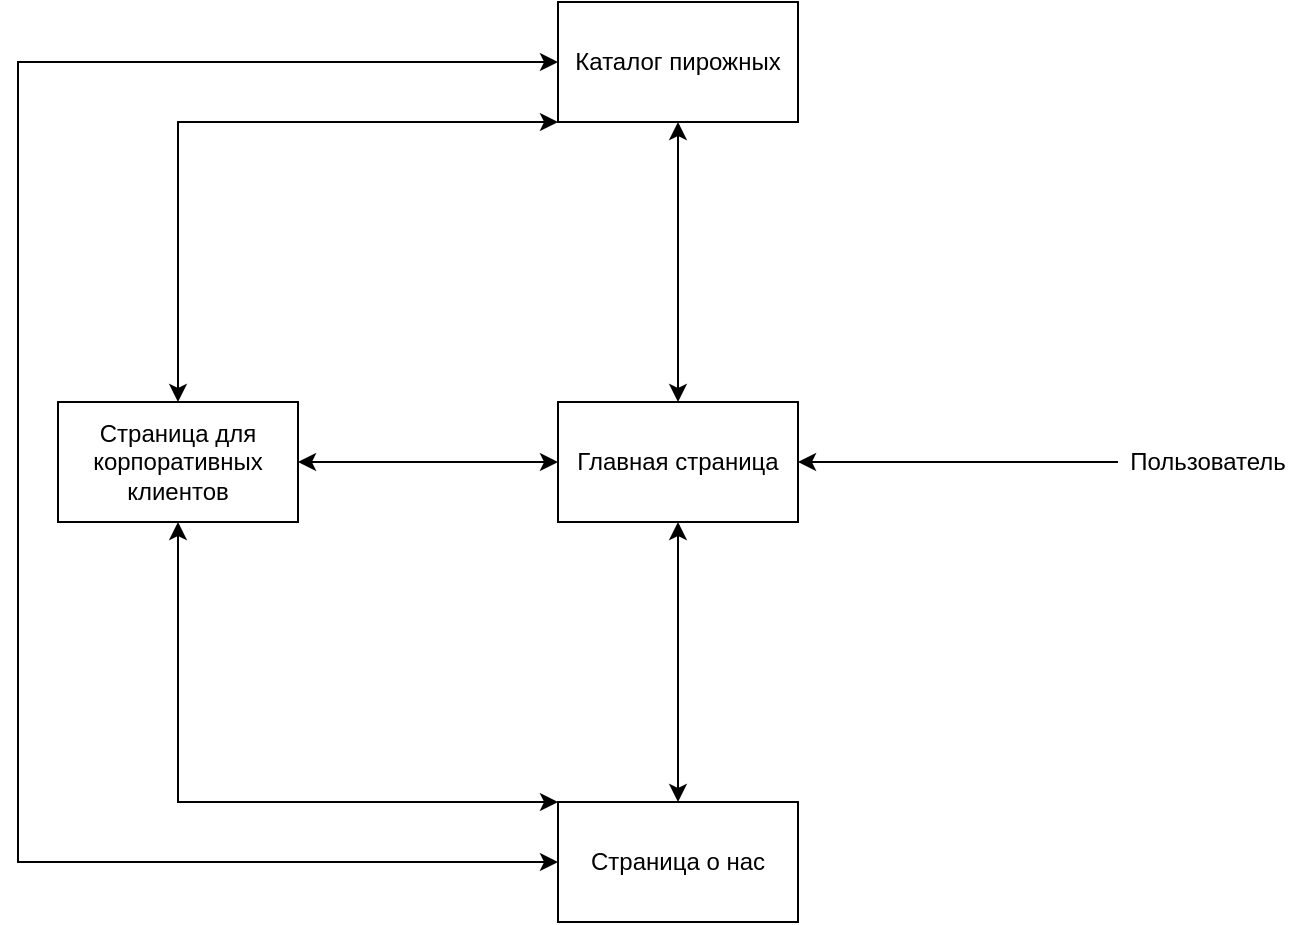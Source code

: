 <mxfile version="24.4.4" type="github">
  <diagram name="Страница — 1" id="10z4Rp_QNYZS6uBOhgoi">
    <mxGraphModel dx="1009" dy="586" grid="1" gridSize="10" guides="1" tooltips="1" connect="1" arrows="1" fold="1" page="1" pageScale="1" pageWidth="827" pageHeight="1169" math="0" shadow="0">
      <root>
        <mxCell id="0" />
        <mxCell id="1" parent="0" />
        <mxCell id="4CwqNNEqWvBx9ExwC8Ai-10" style="edgeStyle=orthogonalEdgeStyle;rounded=0;orthogonalLoop=1;jettySize=auto;html=1;entryX=0.5;entryY=1;entryDx=0;entryDy=0;startArrow=classic;startFill=1;" edge="1" parent="1" source="4CwqNNEqWvBx9ExwC8Ai-1" target="4CwqNNEqWvBx9ExwC8Ai-7">
          <mxGeometry relative="1" as="geometry" />
        </mxCell>
        <mxCell id="4CwqNNEqWvBx9ExwC8Ai-11" style="edgeStyle=orthogonalEdgeStyle;rounded=0;orthogonalLoop=1;jettySize=auto;html=1;entryX=1;entryY=0.5;entryDx=0;entryDy=0;startArrow=classic;startFill=1;" edge="1" parent="1" source="4CwqNNEqWvBx9ExwC8Ai-1" target="4CwqNNEqWvBx9ExwC8Ai-6">
          <mxGeometry relative="1" as="geometry" />
        </mxCell>
        <mxCell id="4CwqNNEqWvBx9ExwC8Ai-15" style="edgeStyle=orthogonalEdgeStyle;rounded=0;orthogonalLoop=1;jettySize=auto;html=1;entryX=0.5;entryY=0;entryDx=0;entryDy=0;startArrow=classic;startFill=1;" edge="1" parent="1" source="4CwqNNEqWvBx9ExwC8Ai-1" target="4CwqNNEqWvBx9ExwC8Ai-2">
          <mxGeometry relative="1" as="geometry" />
        </mxCell>
        <mxCell id="4CwqNNEqWvBx9ExwC8Ai-1" value="Главная страница" style="rounded=0;whiteSpace=wrap;html=1;" vertex="1" parent="1">
          <mxGeometry x="300" y="260" width="120" height="60" as="geometry" />
        </mxCell>
        <mxCell id="4CwqNNEqWvBx9ExwC8Ai-2" value="Страница о нас" style="rounded=0;whiteSpace=wrap;html=1;" vertex="1" parent="1">
          <mxGeometry x="300" y="460" width="120" height="60" as="geometry" />
        </mxCell>
        <mxCell id="4CwqNNEqWvBx9ExwC8Ai-16" style="edgeStyle=orthogonalEdgeStyle;rounded=0;orthogonalLoop=1;jettySize=auto;html=1;entryX=0;entryY=1;entryDx=0;entryDy=0;startArrow=classic;startFill=1;" edge="1" parent="1" source="4CwqNNEqWvBx9ExwC8Ai-6" target="4CwqNNEqWvBx9ExwC8Ai-7">
          <mxGeometry relative="1" as="geometry">
            <Array as="points">
              <mxPoint x="110" y="120" />
            </Array>
          </mxGeometry>
        </mxCell>
        <mxCell id="4CwqNNEqWvBx9ExwC8Ai-17" style="edgeStyle=orthogonalEdgeStyle;rounded=0;orthogonalLoop=1;jettySize=auto;html=1;entryX=0;entryY=0;entryDx=0;entryDy=0;startArrow=classic;startFill=1;" edge="1" parent="1" source="4CwqNNEqWvBx9ExwC8Ai-6" target="4CwqNNEqWvBx9ExwC8Ai-2">
          <mxGeometry relative="1" as="geometry">
            <Array as="points">
              <mxPoint x="110" y="460" />
            </Array>
          </mxGeometry>
        </mxCell>
        <mxCell id="4CwqNNEqWvBx9ExwC8Ai-6" value="Страница для корпоративных клиентов" style="rounded=0;whiteSpace=wrap;html=1;" vertex="1" parent="1">
          <mxGeometry x="50" y="260" width="120" height="60" as="geometry" />
        </mxCell>
        <mxCell id="4CwqNNEqWvBx9ExwC8Ai-13" style="edgeStyle=orthogonalEdgeStyle;rounded=0;orthogonalLoop=1;jettySize=auto;html=1;entryX=0;entryY=0.5;entryDx=0;entryDy=0;startArrow=classic;startFill=1;" edge="1" parent="1" source="4CwqNNEqWvBx9ExwC8Ai-7" target="4CwqNNEqWvBx9ExwC8Ai-2">
          <mxGeometry relative="1" as="geometry">
            <Array as="points">
              <mxPoint x="30" y="90" />
              <mxPoint x="30" y="490" />
            </Array>
          </mxGeometry>
        </mxCell>
        <mxCell id="4CwqNNEqWvBx9ExwC8Ai-7" value="Каталог пирожных" style="rounded=0;whiteSpace=wrap;html=1;" vertex="1" parent="1">
          <mxGeometry x="300" y="60" width="120" height="60" as="geometry" />
        </mxCell>
        <mxCell id="4CwqNNEqWvBx9ExwC8Ai-9" style="edgeStyle=orthogonalEdgeStyle;rounded=0;orthogonalLoop=1;jettySize=auto;html=1;entryX=1;entryY=0.5;entryDx=0;entryDy=0;" edge="1" parent="1" source="4CwqNNEqWvBx9ExwC8Ai-8" target="4CwqNNEqWvBx9ExwC8Ai-1">
          <mxGeometry relative="1" as="geometry" />
        </mxCell>
        <mxCell id="4CwqNNEqWvBx9ExwC8Ai-8" value="Пользователь" style="text;html=1;align=center;verticalAlign=middle;whiteSpace=wrap;rounded=0;" vertex="1" parent="1">
          <mxGeometry x="580" y="275" width="90" height="30" as="geometry" />
        </mxCell>
      </root>
    </mxGraphModel>
  </diagram>
</mxfile>

